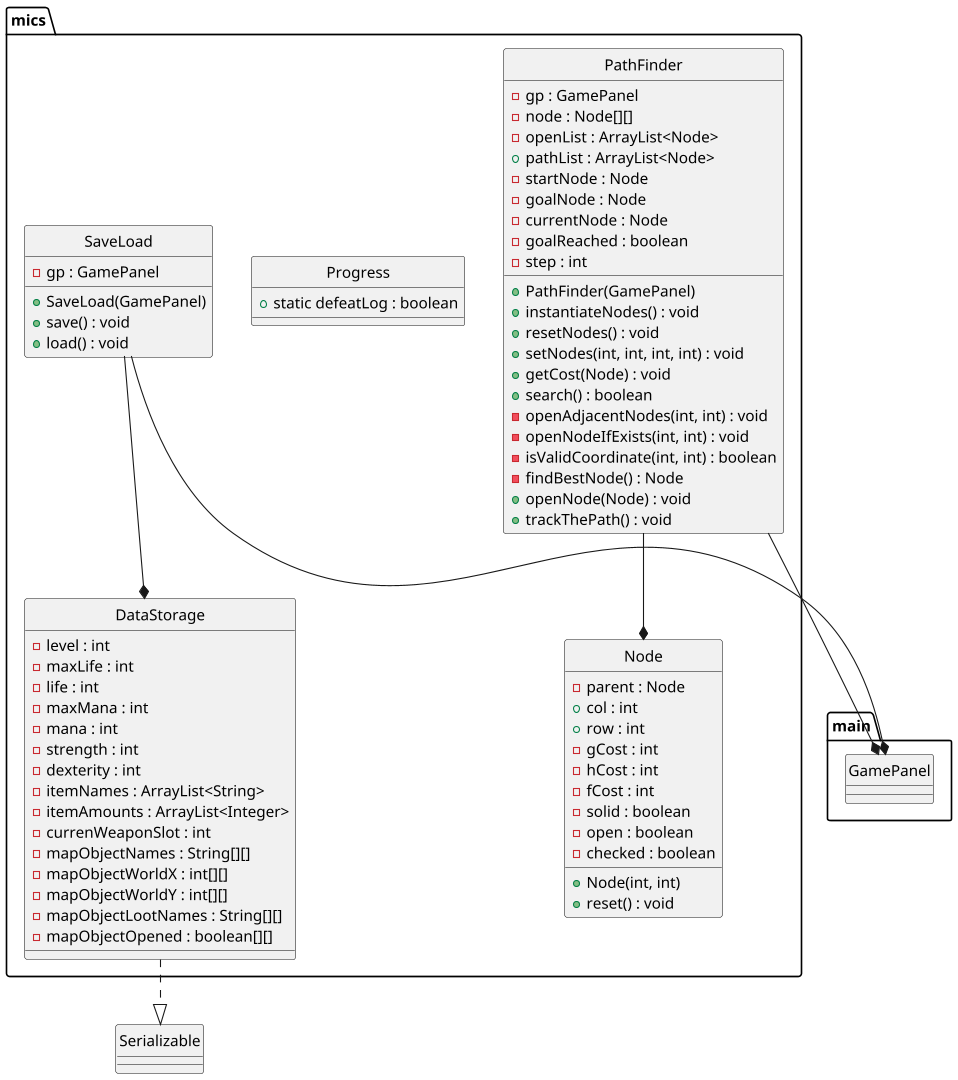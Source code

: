 @startuml "mics"
hide circle
scale 1920*1080

package mics {
    class DataStorage {
        - level : int
        - maxLife : int
        - life : int
        - maxMana : int
        - mana : int
        - strength : int
        - dexterity : int
        - itemNames : ArrayList<String>
        - itemAmounts : ArrayList<Integer>
        - currenWeaponSlot : int
        - mapObjectNames : String[][]
        - mapObjectWorldX : int[][]
        - mapObjectWorldY : int[][]
        - mapObjectLootNames : String[][]
        - mapObjectOpened : boolean[][]
    }
    class Node {
        - parent : Node
        + col : int
        + row : int
        - gCost : int
        - hCost : int
        - fCost : int
        - solid : boolean
        - open : boolean
        - checked : boolean

        + Node(int, int)
        + reset() : void
    }
    class PathFinder {
        - gp : GamePanel
        - node : Node[][]
        - openList : ArrayList<Node> 
        + pathList : ArrayList<Node>
        - startNode : Node
        - goalNode : Node
        - currentNode : Node
        - goalReached : boolean
        - step : int
        + PathFinder(GamePanel)
        + instantiateNodes() : void
        + resetNodes() : void
        + setNodes(int, int, int, int) : void
        + getCost(Node) : void
        + search() : boolean
        - openAdjacentNodes(int, int) : void
        - openNodeIfExists(int, int) : void
        - isValidCoordinate(int, int) : boolean
        - findBestNode() : Node
        + openNode(Node) : void
        + trackThePath() : void
    }
    class Progress {
        + static defeatLog : boolean
    }
    class SaveLoad {
        - gp : GamePanel
        
        + SaveLoad(GamePanel)
        + save() : void
        + load() : void
    }
}


package main {
    class GamePanel
}

DataStorage ..|> Serializable

PathFinder --* GamePanel
PathFinder --* Node

SaveLoad --* GamePanel
SaveLoad --* DataStorage

@enduml